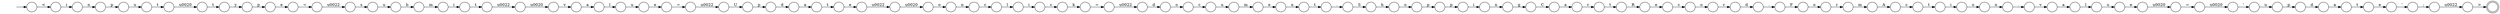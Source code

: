 digraph Automaton {
  rankdir = LR;
  0 [shape=circle,label=""];
  0 -> 59 [label="t"]
  1 [shape=circle,label=""];
  1 -> 65 [label="t"]
  2 [shape=circle,label=""];
  2 -> 10 [label="a"]
  3 [shape=circle,label=""];
  3 -> 33 [label="o"]
  4 [shape=circle,label=""];
  4 -> 98 [label="c"]
  5 [shape=circle,label=""];
  5 -> 55 [label="a"]
  6 [shape=circle,label=""];
  6 -> 91 [label="\u0020"]
  7 [shape=circle,label=""];
  7 -> 58 [label="e"]
  8 [shape=circle,label=""];
  8 -> 80 [label="u"]
  9 [shape=circle,label=""];
  9 -> 76 [label="k"]
  10 [shape=circle,label=""];
  10 -> 29 [label="r"]
  11 [shape=circle,label=""];
  11 -> 100 [label="l"]
  12 [shape=circle,label=""];
  12 -> 56 [label="p"]
  13 [shape=circle,label=""];
  13 -> 5 [label="d"]
  14 [shape=circle,label=""];
  14 -> 4 [label="n"]
  15 [shape=circle,label=""];
  15 -> 32 [label="t"]
  16 [shape=circle,label=""];
  16 -> 2 [label="C"]
  17 [shape=circle,label=""];
  17 -> 62 [label="\u0022"]
  18 [shape=circle,label=""];
  18 -> 88 [label="a"]
  19 [shape=circle,label=""];
  19 -> 95 [label="n"]
  20 [shape=circle,label=""];
  20 -> 11 [label="a"]
  21 [shape=circle,label=""];
  21 -> 47 [label="u"]
  22 [shape=circle,label=""];
  22 -> 13 [label="p"]
  23 [shape=circle,label=""];
  23 -> 42 [label="="]
  24 [shape=circle,label=""];
  24 -> 7 [label="R"]
  25 [shape=circle,label=""];
  25 -> 81 [label="u"]
  26 [shape=circle,label=""];
  26 -> 20 [label="v"]
  27 [shape=circle,label=""];
  27 -> 17 [label=";"]
  28 [shape=circle,label=""];
  28 -> 79 [label="a"]
  29 [shape=circle,label=""];
  29 -> 24 [label="t"]
  30 [shape=circle,label=""];
  30 -> 15 [label="i"]
  31 [shape=circle,label=""];
  31 -> 25 [label="s"]
  32 [shape=circle,label=""];
  32 -> 6 [label="\u0022"]
  33 [shape=circle,label=""];
  33 -> 49 [label="p"]
  34 [shape=circle,label=""];
  34 -> 102 [label="n"]
  35 [shape=circle,label=""];
  35 -> 54 [label="e"]
  36 [shape=circle,label=""];
  36 -> 0 [label="c"]
  37 [shape=circle,label=""];
  37 -> 61 [label="="]
  38 [shape=circle,label=""];
  38 -> 71 [label="e"]
  39 [shape=circle,label=""];
  39 -> 8 [label="c"]
  40 [shape=circle,label=""];
  40 -> 103 [label="\u0022"]
  41 [shape=circle,label=""];
  41 -> 66 [label="e"]
  42 [shape=circle,label=""];
  42 -> 31 [label="\u0022"]
  43 [shape=circle,label=""];
  43 -> 77 [label="r"]
  44 [shape=circle,label=""];
  44 -> 19 [label="i"]
  45 [shape=circle,label=""];
  45 -> 83 [label="."]
  46 [shape=circle,label=""];
  46 -> 70 [label="y"]
  47 [shape=circle,label=""];
  47 -> 63 [label="e"]
  48 [shape=circle,label=""];
  48 -> 89 [label="i"]
  49 [shape=circle,label=""];
  49 -> 44 [label="p"]
  50 [shape=circle,label=""];
  50 -> 9 [label="c"]
  51 [shape=circle,label=""];
  51 -> 84 [label="p"]
  52 [shape=circle,label=""];
  52 -> 30 [label="m"]
  53 [shape=circle,label=""];
  53 -> 82 [label="m"]
  54 [shape=circle,label=""];
  54 -> 27 [label="'"]
  55 [shape=circle,label=""];
  55 -> 38 [label="t"]
  56 [shape=circle,label=""];
  56 -> 28 [label="d"]
  57 [shape=circle,label=""];
  57 -> 3 [label="h"]
  58 [shape=circle,label=""];
  58 -> 94 [label="c"]
  59 [shape=circle,label=""];
  59 -> 74 [label="i"]
  60 [shape=circle,label=""];
  60 -> 78 [label="'"]
  61 [shape=circle,label=""];
  61 -> 60 [label="\u0020"]
  62 [shape=circle,label=""];
  62 -> 85 [label=">"]
  63 [shape=circle,label=""];
  63 -> 101 [label="="]
  64 [shape=circle,label=""];
  64 -> 46 [label="t"]
  65 [shape=circle,label=""];
  65 -> 64 [label="\u0020"]
  66 [shape=circle,label=""];
  66 -> 37 [label="\u0020"]
  67 [shape=circle,label=""];
  67 -> 23 [label="e"]
  68 [shape=circle,label=""];
  68 -> 75 [label="\u0020"]
  69 [shape=circle,label=""];
  69 -> 96 [label="n"]
  70 [shape=circle,label=""];
  70 -> 67 [label="p"]
  71 [shape=circle,label=""];
  71 -> 68 [label="\u0022"]
  72 [shape=circle,label=""];
  72 -> 39 [label="o"]
  73 [shape=circle,label=""];
  73 -> 22 [label="U"]
  74 [shape=circle,label=""];
  74 -> 34 [label="o"]
  75 [shape=circle,label=""];
  75 -> 14 [label="o"]
  76 [shape=circle,label=""];
  76 -> 40 [label="="]
  77 [shape=circle,label=""];
  77 -> 99 [label="d"]
  78 [shape=circle,label=""];
  78 -> 12 [label="u"]
  79 [shape=circle,label=""];
  79 -> 35 [label="t"]
  80 [shape=circle,label=""];
  80 -> 92 [label="m"]
  81 [shape=circle,label=""];
  81 -> 52 [label="b"]
  82 [shape=circle,label=""];
  82 -> 36 [label="A"]
  83 [shape=circle,label=""];
  83 -> 57 [label="S"]
  84 [shape=circle,label=""];
  84 -> 1 [label="u"]
  85 [shape=doublecircle,label=""];
  86 [shape=circle,label=""];
  86 -> 50 [label="i"]
  87 [shape=circle,label=""];
  87 -> 90 [label="F"]
  88 [shape=circle,label=""];
  88 -> 21 [label="l"]
  89 [shape=circle,label=""];
  89 -> 51 [label="n"]
  90 [shape=circle,label=""];
  90 -> 93 [label="o"]
  91 [shape=circle,label=""];
  91 -> 18 [label="v"]
  92 [shape=circle,label=""];
  92 -> 69 [label="e"]
  93 [shape=circle,label=""];
  93 -> 53 [label="r"]
  94 [shape=circle,label=""];
  94 -> 43 [label="o"]
  95 [shape=circle,label=""];
  95 -> 16 [label="g"]
  96 [shape=circle,label=""];
  96 -> 45 [label="t"]
  97 [shape=circle,label=""];
  initial [shape=plaintext,label=""];
  initial -> 97
  97 -> 48 [label="<"]
  98 [shape=circle,label=""];
  98 -> 86 [label="l"]
  99 [shape=circle,label=""];
  99 -> 87 [label="."]
  100 [shape=circle,label=""];
  100 -> 41 [label="u"]
  101 [shape=circle,label=""];
  101 -> 73 [label="\u0022"]
  102 [shape=circle,label=""];
  102 -> 26 [label="."]
  103 [shape=circle,label=""];
  103 -> 72 [label="d"]
}


